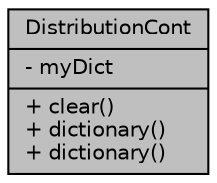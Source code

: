 digraph "DistributionCont"
{
  edge [fontname="Helvetica",fontsize="10",labelfontname="Helvetica",labelfontsize="10"];
  node [fontname="Helvetica",fontsize="10",shape=record];
  Node1 [label="{DistributionCont\n|- myDict\l|+ clear()\l+ dictionary()\l+ dictionary()\l}",height=0.2,width=0.4,color="black", fillcolor="grey75", style="filled", fontcolor="black"];
}
